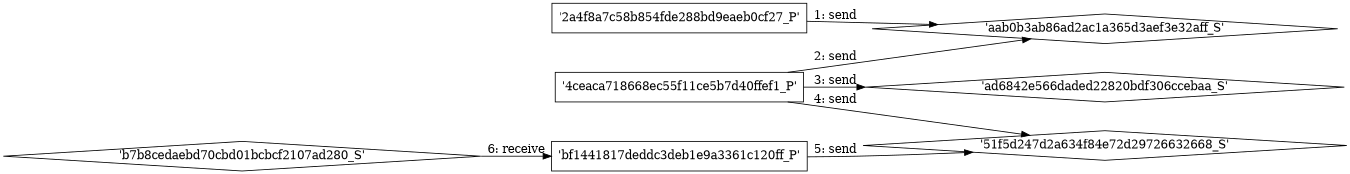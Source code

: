 digraph "D:\Learning\Paper\apt\基于CTI的攻击预警\Dataset\攻击图\ASGfromALLCTI\Bitcoin Bomb Scare Associated with Sextortion Scammers.dot" {
rankdir="LR"
size="9"
fixedsize="false"
splines="true"
nodesep=0.3
ranksep=0
fontsize=10
overlap="scalexy"
engine= "neato"
	"'aab0b3ab86ad2ac1a365d3aef3e32aff_S'" [node_type=Socket shape=diamond]
	"'2a4f8a7c58b854fde288bd9eaeb0cf27_P'" [node_type=Process shape=box]
	"'2a4f8a7c58b854fde288bd9eaeb0cf27_P'" -> "'aab0b3ab86ad2ac1a365d3aef3e32aff_S'" [label="1: send"]
	"'aab0b3ab86ad2ac1a365d3aef3e32aff_S'" [node_type=Socket shape=diamond]
	"'4ceaca718668ec55f11ce5b7d40ffef1_P'" [node_type=Process shape=box]
	"'4ceaca718668ec55f11ce5b7d40ffef1_P'" -> "'aab0b3ab86ad2ac1a365d3aef3e32aff_S'" [label="2: send"]
	"'ad6842e566daded22820bdf306ccebaa_S'" [node_type=Socket shape=diamond]
	"'4ceaca718668ec55f11ce5b7d40ffef1_P'" [node_type=Process shape=box]
	"'4ceaca718668ec55f11ce5b7d40ffef1_P'" -> "'ad6842e566daded22820bdf306ccebaa_S'" [label="3: send"]
	"'51f5d247d2a634f84e72d29726632668_S'" [node_type=Socket shape=diamond]
	"'4ceaca718668ec55f11ce5b7d40ffef1_P'" [node_type=Process shape=box]
	"'4ceaca718668ec55f11ce5b7d40ffef1_P'" -> "'51f5d247d2a634f84e72d29726632668_S'" [label="4: send"]
	"'51f5d247d2a634f84e72d29726632668_S'" [node_type=Socket shape=diamond]
	"'bf1441817deddc3deb1e9a3361c120ff_P'" [node_type=Process shape=box]
	"'bf1441817deddc3deb1e9a3361c120ff_P'" -> "'51f5d247d2a634f84e72d29726632668_S'" [label="5: send"]
	"'bf1441817deddc3deb1e9a3361c120ff_P'" [node_type=Process shape=box]
	"'b7b8cedaebd70cbd01bcbcf2107ad280_S'" [node_type=Socket shape=diamond]
	"'b7b8cedaebd70cbd01bcbcf2107ad280_S'" -> "'bf1441817deddc3deb1e9a3361c120ff_P'" [label="6: receive"]
}

